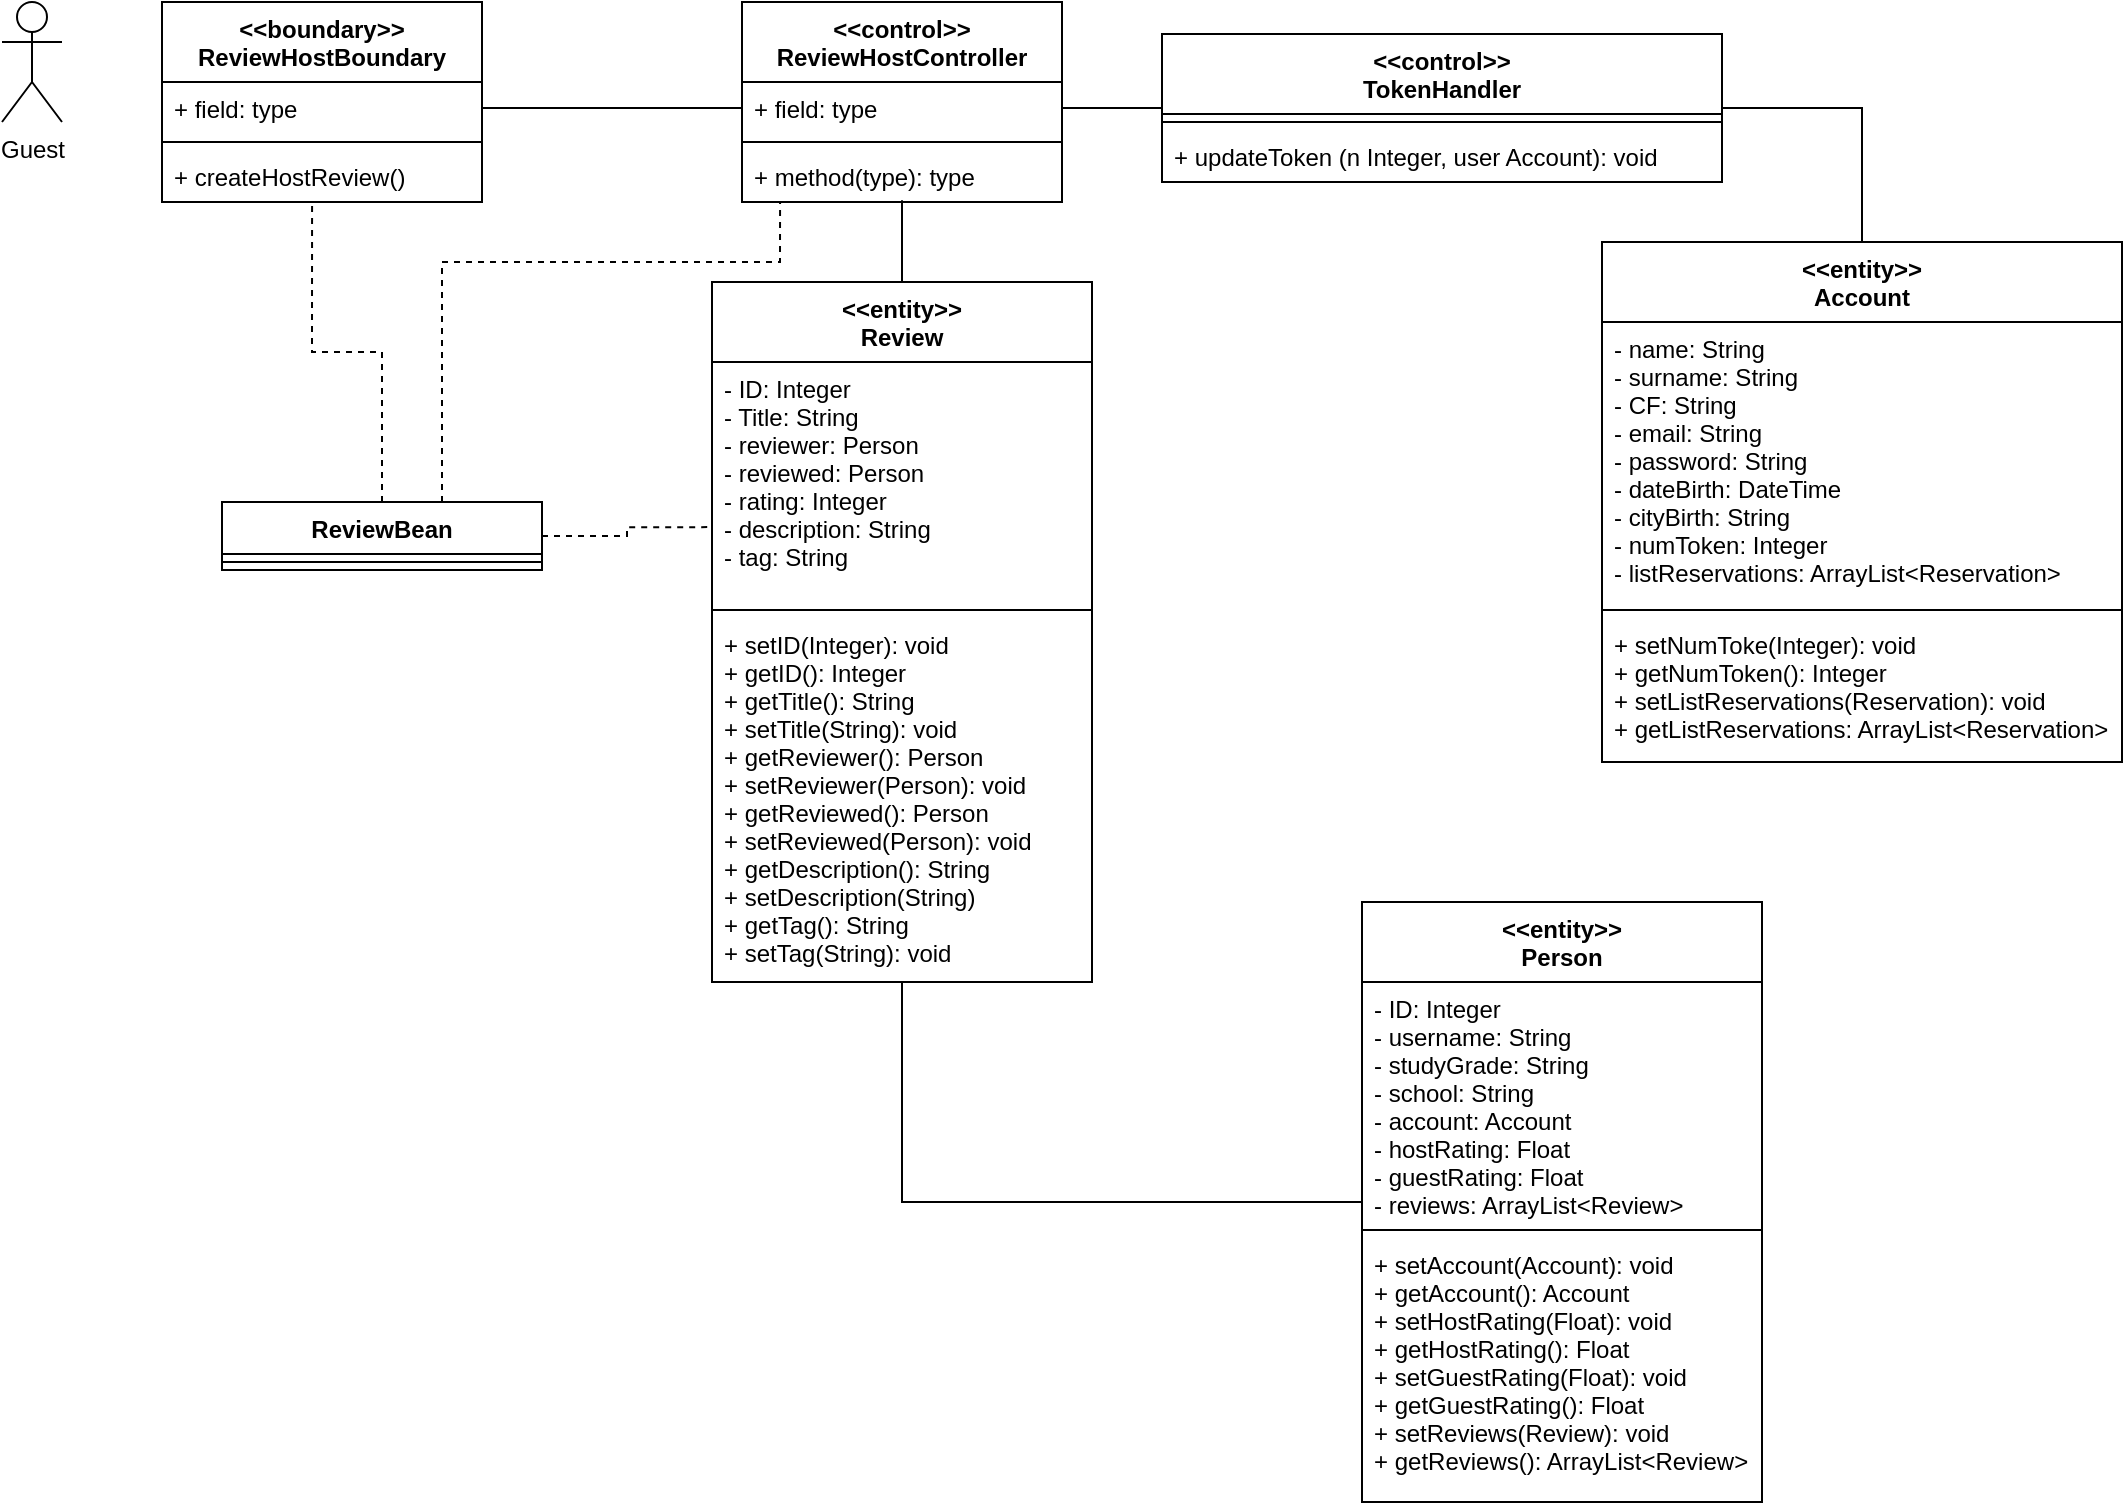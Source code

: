 <mxfile version="14.1.1" type="github">
  <diagram id="09jijmmeEL49xiMSb2o-" name="Page-1">
    <mxGraphModel dx="813" dy="435" grid="1" gridSize="10" guides="1" tooltips="1" connect="1" arrows="1" fold="1" page="1" pageScale="1" pageWidth="1169" pageHeight="827" math="0" shadow="0">
      <root>
        <mxCell id="0" />
        <mxCell id="1" parent="0" />
        <mxCell id="DUrG6-pXYDQIY_fJw-mi-1" style="edgeStyle=orthogonalEdgeStyle;rounded=0;orthogonalLoop=1;jettySize=auto;html=1;exitX=0.5;exitY=0;exitDx=0;exitDy=0;entryX=0.119;entryY=1;entryDx=0;entryDy=0;entryPerimeter=0;dashed=1;endArrow=none;endFill=0;" parent="1" source="DUrG6-pXYDQIY_fJw-mi-4" target="DUrG6-pXYDQIY_fJw-mi-14" edge="1">
          <mxGeometry relative="1" as="geometry">
            <Array as="points">
              <mxPoint x="250" y="180" />
              <mxPoint x="419" y="180" />
            </Array>
          </mxGeometry>
        </mxCell>
        <mxCell id="4nNfvsDVkFAxNqIKHBWq-24" style="edgeStyle=orthogonalEdgeStyle;rounded=0;orthogonalLoop=1;jettySize=auto;html=1;entryX=0.469;entryY=0.977;entryDx=0;entryDy=0;entryPerimeter=0;endArrow=none;endFill=0;dashed=1;" parent="1" source="DUrG6-pXYDQIY_fJw-mi-4" target="DUrG6-pXYDQIY_fJw-mi-10" edge="1">
          <mxGeometry relative="1" as="geometry" />
        </mxCell>
        <mxCell id="4nNfvsDVkFAxNqIKHBWq-25" style="edgeStyle=orthogonalEdgeStyle;rounded=0;orthogonalLoop=1;jettySize=auto;html=1;entryX=-0.004;entryY=0.688;entryDx=0;entryDy=0;entryPerimeter=0;dashed=1;endArrow=none;endFill=0;" parent="1" source="DUrG6-pXYDQIY_fJw-mi-4" target="4nNfvsDVkFAxNqIKHBWq-4" edge="1">
          <mxGeometry relative="1" as="geometry" />
        </mxCell>
        <mxCell id="DUrG6-pXYDQIY_fJw-mi-4" value="ReviewBean" style="swimlane;fontStyle=1;align=center;verticalAlign=top;childLayout=stackLayout;horizontal=1;startSize=26;horizontalStack=0;resizeParent=1;resizeParentMax=0;resizeLast=0;collapsible=1;marginBottom=0;" parent="1" vertex="1">
          <mxGeometry x="140" y="300" width="160" height="34" as="geometry" />
        </mxCell>
        <mxCell id="DUrG6-pXYDQIY_fJw-mi-5" value="" style="line;strokeWidth=1;fillColor=none;align=left;verticalAlign=middle;spacingTop=-1;spacingLeft=3;spacingRight=3;rotatable=0;labelPosition=right;points=[];portConstraint=eastwest;" parent="DUrG6-pXYDQIY_fJw-mi-4" vertex="1">
          <mxGeometry y="26" width="160" height="8" as="geometry" />
        </mxCell>
        <mxCell id="DUrG6-pXYDQIY_fJw-mi-6" value="Guest" style="shape=umlActor;verticalLabelPosition=bottom;verticalAlign=top;html=1;outlineConnect=0;" parent="1" vertex="1">
          <mxGeometry x="30" y="50" width="30" height="60" as="geometry" />
        </mxCell>
        <mxCell id="DUrG6-pXYDQIY_fJw-mi-7" value="&lt;&lt;boundary&gt;&gt;&#xa;ReviewHostBoundary" style="swimlane;fontStyle=1;align=center;verticalAlign=top;childLayout=stackLayout;horizontal=1;startSize=40;horizontalStack=0;resizeParent=1;resizeParentMax=0;resizeLast=0;collapsible=1;marginBottom=0;" parent="1" vertex="1">
          <mxGeometry x="110" y="50" width="160" height="100" as="geometry" />
        </mxCell>
        <mxCell id="DUrG6-pXYDQIY_fJw-mi-8" value="+ field: type" style="text;strokeColor=none;fillColor=none;align=left;verticalAlign=top;spacingLeft=4;spacingRight=4;overflow=hidden;rotatable=0;points=[[0,0.5],[1,0.5]];portConstraint=eastwest;" parent="DUrG6-pXYDQIY_fJw-mi-7" vertex="1">
          <mxGeometry y="40" width="160" height="26" as="geometry" />
        </mxCell>
        <mxCell id="DUrG6-pXYDQIY_fJw-mi-9" value="" style="line;strokeWidth=1;fillColor=none;align=left;verticalAlign=middle;spacingTop=-1;spacingLeft=3;spacingRight=3;rotatable=0;labelPosition=right;points=[];portConstraint=eastwest;" parent="DUrG6-pXYDQIY_fJw-mi-7" vertex="1">
          <mxGeometry y="66" width="160" height="8" as="geometry" />
        </mxCell>
        <mxCell id="DUrG6-pXYDQIY_fJw-mi-10" value="+ createHostReview()" style="text;strokeColor=none;fillColor=none;align=left;verticalAlign=top;spacingLeft=4;spacingRight=4;overflow=hidden;rotatable=0;points=[[0,0.5],[1,0.5]];portConstraint=eastwest;" parent="DUrG6-pXYDQIY_fJw-mi-7" vertex="1">
          <mxGeometry y="74" width="160" height="26" as="geometry" />
        </mxCell>
        <mxCell id="DUrG6-pXYDQIY_fJw-mi-11" value="&lt;&lt;control&gt;&gt;&#xa;ReviewHostController" style="swimlane;fontStyle=1;align=center;verticalAlign=top;childLayout=stackLayout;horizontal=1;startSize=40;horizontalStack=0;resizeParent=1;resizeParentMax=0;resizeLast=0;collapsible=1;marginBottom=0;" parent="1" vertex="1">
          <mxGeometry x="400" y="50" width="160" height="100" as="geometry" />
        </mxCell>
        <mxCell id="DUrG6-pXYDQIY_fJw-mi-12" value="+ field: type" style="text;strokeColor=none;fillColor=none;align=left;verticalAlign=top;spacingLeft=4;spacingRight=4;overflow=hidden;rotatable=0;points=[[0,0.5],[1,0.5]];portConstraint=eastwest;" parent="DUrG6-pXYDQIY_fJw-mi-11" vertex="1">
          <mxGeometry y="40" width="160" height="26" as="geometry" />
        </mxCell>
        <mxCell id="DUrG6-pXYDQIY_fJw-mi-13" value="" style="line;strokeWidth=1;fillColor=none;align=left;verticalAlign=middle;spacingTop=-1;spacingLeft=3;spacingRight=3;rotatable=0;labelPosition=right;points=[];portConstraint=eastwest;" parent="DUrG6-pXYDQIY_fJw-mi-11" vertex="1">
          <mxGeometry y="66" width="160" height="8" as="geometry" />
        </mxCell>
        <mxCell id="DUrG6-pXYDQIY_fJw-mi-14" value="+ method(type): type" style="text;strokeColor=none;fillColor=none;align=left;verticalAlign=top;spacingLeft=4;spacingRight=4;overflow=hidden;rotatable=0;points=[[0,0.5],[1,0.5]];portConstraint=eastwest;" parent="DUrG6-pXYDQIY_fJw-mi-11" vertex="1">
          <mxGeometry y="74" width="160" height="26" as="geometry" />
        </mxCell>
        <mxCell id="DUrG6-pXYDQIY_fJw-mi-25" style="edgeStyle=orthogonalEdgeStyle;rounded=0;orthogonalLoop=1;jettySize=auto;html=1;exitX=1;exitY=0.5;exitDx=0;exitDy=0;entryX=0;entryY=0.5;entryDx=0;entryDy=0;endArrow=none;endFill=0;" parent="1" source="DUrG6-pXYDQIY_fJw-mi-8" target="DUrG6-pXYDQIY_fJw-mi-12" edge="1">
          <mxGeometry relative="1" as="geometry" />
        </mxCell>
        <mxCell id="4nNfvsDVkFAxNqIKHBWq-7" style="edgeStyle=orthogonalEdgeStyle;rounded=0;orthogonalLoop=1;jettySize=auto;html=1;entryX=0.5;entryY=0.968;entryDx=0;entryDy=0;entryPerimeter=0;endArrow=none;endFill=0;" parent="1" source="4nNfvsDVkFAxNqIKHBWq-3" target="DUrG6-pXYDQIY_fJw-mi-14" edge="1">
          <mxGeometry relative="1" as="geometry" />
        </mxCell>
        <mxCell id="4nNfvsDVkFAxNqIKHBWq-3" value="&lt;&lt;entity&gt;&gt;&#xa;Review" style="swimlane;fontStyle=1;align=center;verticalAlign=top;childLayout=stackLayout;horizontal=1;startSize=40;horizontalStack=0;resizeParent=1;resizeParentMax=0;resizeLast=0;collapsible=1;marginBottom=0;" parent="1" vertex="1">
          <mxGeometry x="385" y="190" width="190" height="350" as="geometry" />
        </mxCell>
        <mxCell id="4nNfvsDVkFAxNqIKHBWq-4" value="- ID: Integer&#xa;- Title: String&#xa;- reviewer: Person&#xa;- reviewed: Person&#xa;- rating: Integer&#xa;- description: String&#xa;- tag: String" style="text;strokeColor=none;fillColor=none;align=left;verticalAlign=top;spacingLeft=4;spacingRight=4;overflow=hidden;rotatable=0;points=[[0,0.5],[1,0.5]];portConstraint=eastwest;" parent="4nNfvsDVkFAxNqIKHBWq-3" vertex="1">
          <mxGeometry y="40" width="190" height="120" as="geometry" />
        </mxCell>
        <mxCell id="4nNfvsDVkFAxNqIKHBWq-5" value="" style="line;strokeWidth=1;fillColor=none;align=left;verticalAlign=middle;spacingTop=-1;spacingLeft=3;spacingRight=3;rotatable=0;labelPosition=right;points=[];portConstraint=eastwest;" parent="4nNfvsDVkFAxNqIKHBWq-3" vertex="1">
          <mxGeometry y="160" width="190" height="8" as="geometry" />
        </mxCell>
        <mxCell id="4nNfvsDVkFAxNqIKHBWq-6" value="+ setID(Integer): void &#xa;+ getID(): Integer&#xa;+ getTitle(): String&#xa;+ setTitle(String): void&#xa;+ getReviewer(): Person&#xa;+ setReviewer(Person): void&#xa;+ getReviewed(): Person&#xa;+ setReviewed(Person): void&#xa;+ getDescription(): String&#xa;+ setDescription(String)&#xa;+ getTag(): String&#xa;+ setTag(String): void" style="text;strokeColor=none;fillColor=none;align=left;verticalAlign=top;spacingLeft=4;spacingRight=4;overflow=hidden;rotatable=0;points=[[0,0.5],[1,0.5]];portConstraint=eastwest;" parent="4nNfvsDVkFAxNqIKHBWq-3" vertex="1">
          <mxGeometry y="168" width="190" height="182" as="geometry" />
        </mxCell>
        <mxCell id="4nNfvsDVkFAxNqIKHBWq-8" value="&lt;&lt;control&gt;&gt;&#xa;TokenHandler" style="swimlane;fontStyle=1;align=center;verticalAlign=top;childLayout=stackLayout;horizontal=1;startSize=40;horizontalStack=0;resizeParent=1;resizeParentMax=0;resizeLast=0;collapsible=1;marginBottom=0;" parent="1" vertex="1">
          <mxGeometry x="610" y="66" width="280" height="74" as="geometry" />
        </mxCell>
        <mxCell id="4nNfvsDVkFAxNqIKHBWq-9" value="" style="line;strokeWidth=1;fillColor=none;align=left;verticalAlign=middle;spacingTop=-1;spacingLeft=3;spacingRight=3;rotatable=0;labelPosition=right;points=[];portConstraint=eastwest;" parent="4nNfvsDVkFAxNqIKHBWq-8" vertex="1">
          <mxGeometry y="40" width="280" height="8" as="geometry" />
        </mxCell>
        <mxCell id="4nNfvsDVkFAxNqIKHBWq-10" value="+ updateToken (n Integer, user Account): void&#xa;" style="text;strokeColor=none;fillColor=none;align=left;verticalAlign=top;spacingLeft=4;spacingRight=4;overflow=hidden;rotatable=0;points=[[0,0.5],[1,0.5]];portConstraint=eastwest;" parent="4nNfvsDVkFAxNqIKHBWq-8" vertex="1">
          <mxGeometry y="48" width="280" height="26" as="geometry" />
        </mxCell>
        <mxCell id="4nNfvsDVkFAxNqIKHBWq-22" style="edgeStyle=orthogonalEdgeStyle;rounded=0;orthogonalLoop=1;jettySize=auto;html=1;entryX=1;entryY=0.5;entryDx=0;entryDy=0;endArrow=none;endFill=0;" parent="1" source="4nNfvsDVkFAxNqIKHBWq-11" target="4nNfvsDVkFAxNqIKHBWq-8" edge="1">
          <mxGeometry relative="1" as="geometry" />
        </mxCell>
        <mxCell id="4nNfvsDVkFAxNqIKHBWq-11" value="&lt;&lt;entity&gt;&gt;&#xa;Account" style="swimlane;fontStyle=1;align=center;verticalAlign=top;childLayout=stackLayout;horizontal=1;startSize=40;horizontalStack=0;resizeParent=1;resizeParentMax=0;resizeLast=0;collapsible=1;marginBottom=0;" parent="1" vertex="1">
          <mxGeometry x="830" y="170" width="260" height="260" as="geometry" />
        </mxCell>
        <mxCell id="4nNfvsDVkFAxNqIKHBWq-12" value="- name: String&#xa;- surname: String&#xa;- CF: String&#xa;- email: String&#xa;- password: String&#xa;- dateBirth: DateTime&#xa;- cityBirth: String&#xa;- numToken: Integer&#xa;- listReservations: ArrayList&lt;Reservation&gt;" style="text;strokeColor=none;fillColor=none;align=left;verticalAlign=top;spacingLeft=4;spacingRight=4;overflow=hidden;rotatable=0;points=[[0,0.5],[1,0.5]];portConstraint=eastwest;" parent="4nNfvsDVkFAxNqIKHBWq-11" vertex="1">
          <mxGeometry y="40" width="260" height="140" as="geometry" />
        </mxCell>
        <mxCell id="4nNfvsDVkFAxNqIKHBWq-13" value="" style="line;strokeWidth=1;fillColor=none;align=left;verticalAlign=middle;spacingTop=-1;spacingLeft=3;spacingRight=3;rotatable=0;labelPosition=right;points=[];portConstraint=eastwest;" parent="4nNfvsDVkFAxNqIKHBWq-11" vertex="1">
          <mxGeometry y="180" width="260" height="8" as="geometry" />
        </mxCell>
        <mxCell id="4nNfvsDVkFAxNqIKHBWq-14" value="+ setNumToke(Integer): void&#xa;+ getNumToken(): Integer&#xa;+ setListReservations(Reservation): void&#xa;+ getListReservations: ArrayList&lt;Reservation&gt;&#xa;&#xa;" style="text;strokeColor=none;fillColor=none;align=left;verticalAlign=top;spacingLeft=4;spacingRight=4;overflow=hidden;rotatable=0;points=[[0,0.5],[1,0.5]];portConstraint=eastwest;" parent="4nNfvsDVkFAxNqIKHBWq-11" vertex="1">
          <mxGeometry y="188" width="260" height="72" as="geometry" />
        </mxCell>
        <mxCell id="4nNfvsDVkFAxNqIKHBWq-19" style="edgeStyle=orthogonalEdgeStyle;rounded=0;orthogonalLoop=1;jettySize=auto;html=1;entryX=0.5;entryY=1;entryDx=0;entryDy=0;entryPerimeter=0;endArrow=none;endFill=0;" parent="1" source="4nNfvsDVkFAxNqIKHBWq-15" target="4nNfvsDVkFAxNqIKHBWq-6" edge="1">
          <mxGeometry relative="1" as="geometry" />
        </mxCell>
        <mxCell id="4nNfvsDVkFAxNqIKHBWq-15" value="&lt;&lt;entity&gt;&gt;&#xa;Person" style="swimlane;fontStyle=1;align=center;verticalAlign=top;childLayout=stackLayout;horizontal=1;startSize=40;horizontalStack=0;resizeParent=1;resizeParentMax=0;resizeLast=0;collapsible=1;marginBottom=0;" parent="1" vertex="1">
          <mxGeometry x="710" y="500" width="200" height="300" as="geometry" />
        </mxCell>
        <mxCell id="4nNfvsDVkFAxNqIKHBWq-16" value="- ID: Integer&#xa;- username: String&#xa;- studyGrade: String&#xa;- school: String&#xa;- account: Account&#xa;- hostRating: Float&#xa;- guestRating: Float&#xa;- reviews: ArrayList&lt;Review&gt;" style="text;strokeColor=none;fillColor=none;align=left;verticalAlign=top;spacingLeft=4;spacingRight=4;overflow=hidden;rotatable=0;points=[[0,0.5],[1,0.5]];portConstraint=eastwest;" parent="4nNfvsDVkFAxNqIKHBWq-15" vertex="1">
          <mxGeometry y="40" width="200" height="120" as="geometry" />
        </mxCell>
        <mxCell id="4nNfvsDVkFAxNqIKHBWq-17" value="" style="line;strokeWidth=1;fillColor=none;align=left;verticalAlign=middle;spacingTop=-1;spacingLeft=3;spacingRight=3;rotatable=0;labelPosition=right;points=[];portConstraint=eastwest;" parent="4nNfvsDVkFAxNqIKHBWq-15" vertex="1">
          <mxGeometry y="160" width="200" height="8" as="geometry" />
        </mxCell>
        <mxCell id="4nNfvsDVkFAxNqIKHBWq-18" value="+ setAccount(Account): void&#xa;+ getAccount(): Account&#xa;+ setHostRating(Float): void&#xa;+ getHostRating(): Float&#xa;+ setGuestRating(Float): void&#xa;+ getGuestRating(): Float&#xa;+ setReviews(Review): void&#xa;+ getReviews(): ArrayList&lt;Review&gt;" style="text;strokeColor=none;fillColor=none;align=left;verticalAlign=top;spacingLeft=4;spacingRight=4;overflow=hidden;rotatable=0;points=[[0,0.5],[1,0.5]];portConstraint=eastwest;" parent="4nNfvsDVkFAxNqIKHBWq-15" vertex="1">
          <mxGeometry y="168" width="200" height="132" as="geometry" />
        </mxCell>
        <mxCell id="4nNfvsDVkFAxNqIKHBWq-20" style="edgeStyle=orthogonalEdgeStyle;rounded=0;orthogonalLoop=1;jettySize=auto;html=1;entryX=0;entryY=0.5;entryDx=0;entryDy=0;endArrow=none;endFill=0;" parent="1" source="DUrG6-pXYDQIY_fJw-mi-12" target="4nNfvsDVkFAxNqIKHBWq-8" edge="1">
          <mxGeometry relative="1" as="geometry" />
        </mxCell>
      </root>
    </mxGraphModel>
  </diagram>
</mxfile>
